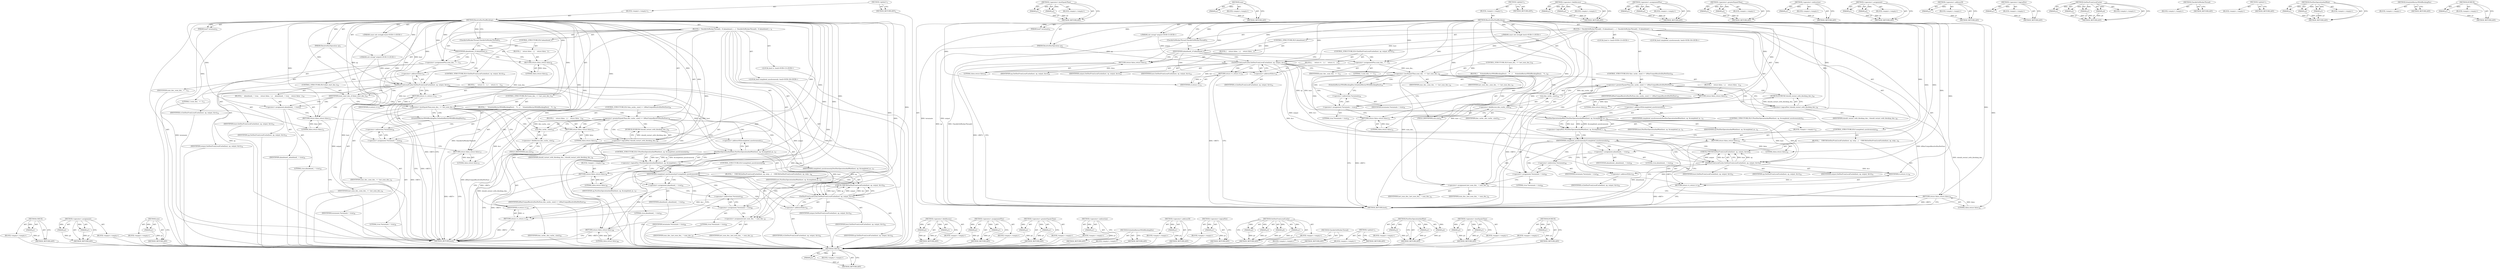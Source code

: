 digraph "DCHECK" {
vulnerable_185 [label=<(METHOD,CHECK)>];
vulnerable_186 [label=<(PARAM,p1)>];
vulnerable_187 [label=<(BLOCK,&lt;empty&gt;,&lt;empty&gt;)>];
vulnerable_188 [label=<(METHOD_RETURN,ANY)>];
vulnerable_140 [label=<(METHOD,&lt;operator&gt;.lessEqualsThan)>];
vulnerable_141 [label=<(PARAM,p1)>];
vulnerable_142 [label=<(PARAM,p2)>];
vulnerable_143 [label=<(BLOCK,&lt;empty&gt;,&lt;empty&gt;)>];
vulnerable_144 [label=<(METHOD_RETURN,ANY)>];
vulnerable_162 [label=<(METHOD,size)>];
vulnerable_163 [label=<(PARAM,p1)>];
vulnerable_164 [label=<(BLOCK,&lt;empty&gt;,&lt;empty&gt;)>];
vulnerable_165 [label=<(METHOD_RETURN,ANY)>];
vulnerable_6 [label=<(METHOD,&lt;global&gt;)<SUB>1</SUB>>];
vulnerable_7 [label=<(BLOCK,&lt;empty&gt;,&lt;empty&gt;)<SUB>1</SUB>>];
vulnerable_8 [label=<(METHOD,ResolveDnsNonBlocking)<SUB>1</SUB>>];
vulnerable_9 [label="<(PARAM,const std::string&amp; host)<SUB>1</SUB>>"];
vulnerable_10 [label=<(PARAM,ResolveDnsOperation op)<SUB>2</SUB>>];
vulnerable_11 [label="<(PARAM,std::string* output)<SUB>3</SUB>>"];
vulnerable_12 [label=<(PARAM,bool* terminate)<SUB>4</SUB>>];
vulnerable_13 [label=<(BLOCK,{
  CheckIsOnWorkerThread();

  if (abandoned_)...,{
  CheckIsOnWorkerThread();

  if (abandoned_)...)<SUB>4</SUB>>];
vulnerable_14 [label=<(CheckIsOnWorkerThread,CheckIsOnWorkerThread())<SUB>5</SUB>>];
vulnerable_15 [label=<(CONTROL_STRUCTURE,IF,if (abandoned_))<SUB>7</SUB>>];
vulnerable_16 [label=<(IDENTIFIER,abandoned_,if (abandoned_))<SUB>7</SUB>>];
vulnerable_17 [label=<(BLOCK,{
    return false;
  },{
    return false;
  })<SUB>7</SUB>>];
vulnerable_18 [label=<(RETURN,return false;,return false;)<SUB>8</SUB>>];
vulnerable_19 [label=<(LITERAL,false,return false;)<SUB>8</SUB>>];
vulnerable_20 [label=<(&lt;operator&gt;.assignmentPlus,num_dns_ += 1)<SUB>11</SUB>>];
vulnerable_21 [label=<(IDENTIFIER,num_dns_,num_dns_ += 1)<SUB>11</SUB>>];
vulnerable_22 [label=<(LITERAL,1,num_dns_ += 1)<SUB>11</SUB>>];
vulnerable_23 [label="<(LOCAL,bool rv: bool)<SUB>13</SUB>>"];
vulnerable_24 [label=<(CONTROL_STRUCTURE,IF,if (GetDnsFromLocalCache(host, op, output, &amp;rv)))<SUB>14</SUB>>];
vulnerable_25 [label=<(GetDnsFromLocalCache,GetDnsFromLocalCache(host, op, output, &amp;rv))<SUB>14</SUB>>];
vulnerable_26 [label=<(IDENTIFIER,host,GetDnsFromLocalCache(host, op, output, &amp;rv))<SUB>14</SUB>>];
vulnerable_27 [label=<(IDENTIFIER,op,GetDnsFromLocalCache(host, op, output, &amp;rv))<SUB>14</SUB>>];
vulnerable_28 [label=<(IDENTIFIER,output,GetDnsFromLocalCache(host, op, output, &amp;rv))<SUB>14</SUB>>];
vulnerable_29 [label=<(&lt;operator&gt;.addressOf,&amp;rv)<SUB>14</SUB>>];
vulnerable_30 [label=<(IDENTIFIER,rv,GetDnsFromLocalCache(host, op, output, &amp;rv))<SUB>14</SUB>>];
vulnerable_31 [label=<(BLOCK,{
     return rv;
   },{
     return rv;
   })<SUB>14</SUB>>];
vulnerable_32 [label=<(RETURN,return rv;,return rv;)<SUB>15</SUB>>];
vulnerable_33 [label=<(IDENTIFIER,rv,return rv;)<SUB>15</SUB>>];
vulnerable_34 [label=<(CONTROL_STRUCTURE,IF,if (num_dns_ &lt;= last_num_dns_))<SUB>18</SUB>>];
vulnerable_35 [label=<(&lt;operator&gt;.lessEqualsThan,num_dns_ &lt;= last_num_dns_)<SUB>18</SUB>>];
vulnerable_36 [label=<(IDENTIFIER,num_dns_,num_dns_ &lt;= last_num_dns_)<SUB>18</SUB>>];
vulnerable_37 [label=<(IDENTIFIER,last_num_dns_,num_dns_ &lt;= last_num_dns_)<SUB>18</SUB>>];
vulnerable_38 [label=<(BLOCK,{
     ScheduleRestartWithBlockingDns();
    *t...,{
     ScheduleRestartWithBlockingDns();
    *t...)<SUB>18</SUB>>];
vulnerable_39 [label=<(ScheduleRestartWithBlockingDns,ScheduleRestartWithBlockingDns())<SUB>19</SUB>>];
vulnerable_40 [label=<(&lt;operator&gt;.assignment,*terminate = true)<SUB>20</SUB>>];
vulnerable_41 [label=<(&lt;operator&gt;.indirection,*terminate)<SUB>20</SUB>>];
vulnerable_42 [label=<(IDENTIFIER,terminate,*terminate = true)<SUB>20</SUB>>];
vulnerable_43 [label=<(LITERAL,true,*terminate = true)<SUB>20</SUB>>];
vulnerable_44 [label=<(RETURN,return false;,return false;)<SUB>21</SUB>>];
vulnerable_45 [label=<(LITERAL,false,return false;)<SUB>21</SUB>>];
vulnerable_46 [label=<(CONTROL_STRUCTURE,IF,if (dns_cache_.size() &gt;= kMaxUniqueResolveDnsPerExec))<SUB>24</SUB>>];
vulnerable_47 [label=<(&lt;operator&gt;.greaterEqualsThan,dns_cache_.size() &gt;= kMaxUniqueResolveDnsPerExec)<SUB>24</SUB>>];
vulnerable_48 [label=<(size,dns_cache_.size())<SUB>24</SUB>>];
vulnerable_49 [label=<(&lt;operator&gt;.fieldAccess,dns_cache_.size)<SUB>24</SUB>>];
vulnerable_50 [label=<(IDENTIFIER,dns_cache_,dns_cache_.size())<SUB>24</SUB>>];
vulnerable_51 [label=<(FIELD_IDENTIFIER,size,size)<SUB>24</SUB>>];
vulnerable_52 [label=<(IDENTIFIER,kMaxUniqueResolveDnsPerExec,dns_cache_.size() &gt;= kMaxUniqueResolveDnsPerExec)<SUB>24</SUB>>];
vulnerable_53 [label=<(BLOCK,{
    return false;
  },{
    return false;
  })<SUB>24</SUB>>];
vulnerable_54 [label=<(RETURN,return false;,return false;)<SUB>25</SUB>>];
vulnerable_55 [label=<(LITERAL,false,return false;)<SUB>25</SUB>>];
vulnerable_56 [label=<(DCHECK,DCHECK(!should_restart_with_blocking_dns_))<SUB>28</SUB>>];
vulnerable_57 [label=<(&lt;operator&gt;.logicalNot,!should_restart_with_blocking_dns_)<SUB>28</SUB>>];
vulnerable_58 [label=<(IDENTIFIER,should_restart_with_blocking_dns_,!should_restart_with_blocking_dns_)<SUB>28</SUB>>];
vulnerable_59 [label="<(LOCAL,bool completed_synchronously: bool)<SUB>30</SUB>>"];
vulnerable_60 [label=<(CONTROL_STRUCTURE,IF,if (!PostDnsOperationAndWait(host, op, &amp;completed_synchronously)))<SUB>31</SUB>>];
vulnerable_61 [label=<(&lt;operator&gt;.logicalNot,!PostDnsOperationAndWait(host, op, &amp;completed_s...)<SUB>31</SUB>>];
vulnerable_62 [label=<(PostDnsOperationAndWait,PostDnsOperationAndWait(host, op, &amp;completed_sy...)<SUB>31</SUB>>];
vulnerable_63 [label=<(IDENTIFIER,host,PostDnsOperationAndWait(host, op, &amp;completed_sy...)<SUB>31</SUB>>];
vulnerable_64 [label=<(IDENTIFIER,op,PostDnsOperationAndWait(host, op, &amp;completed_sy...)<SUB>31</SUB>>];
vulnerable_65 [label=<(&lt;operator&gt;.addressOf,&amp;completed_synchronously)<SUB>31</SUB>>];
vulnerable_66 [label=<(IDENTIFIER,completed_synchronously,PostDnsOperationAndWait(host, op, &amp;completed_sy...)<SUB>31</SUB>>];
vulnerable_67 [label=<(BLOCK,&lt;empty&gt;,&lt;empty&gt;)<SUB>32</SUB>>];
vulnerable_68 [label=<(RETURN,return false;,return false;)<SUB>32</SUB>>];
vulnerable_69 [label=<(LITERAL,false,return false;)<SUB>32</SUB>>];
vulnerable_70 [label=<(CONTROL_STRUCTURE,IF,if (completed_synchronously))<SUB>34</SUB>>];
vulnerable_71 [label=<(IDENTIFIER,completed_synchronously,if (completed_synchronously))<SUB>34</SUB>>];
vulnerable_72 [label=<(BLOCK,{
    CHECK(GetDnsFromLocalCache(host, op, outp...,{
    CHECK(GetDnsFromLocalCache(host, op, outp...)<SUB>34</SUB>>];
vulnerable_73 [label=<(CHECK,CHECK(GetDnsFromLocalCache(host, op, output, &amp;rv)))<SUB>35</SUB>>];
vulnerable_74 [label=<(GetDnsFromLocalCache,GetDnsFromLocalCache(host, op, output, &amp;rv))<SUB>35</SUB>>];
vulnerable_75 [label=<(IDENTIFIER,host,GetDnsFromLocalCache(host, op, output, &amp;rv))<SUB>35</SUB>>];
vulnerable_76 [label=<(IDENTIFIER,op,GetDnsFromLocalCache(host, op, output, &amp;rv))<SUB>35</SUB>>];
vulnerable_77 [label=<(IDENTIFIER,output,GetDnsFromLocalCache(host, op, output, &amp;rv))<SUB>35</SUB>>];
vulnerable_78 [label=<(&lt;operator&gt;.addressOf,&amp;rv)<SUB>35</SUB>>];
vulnerable_79 [label=<(IDENTIFIER,rv,GetDnsFromLocalCache(host, op, output, &amp;rv))<SUB>35</SUB>>];
vulnerable_80 [label=<(RETURN,return rv;,return rv;)<SUB>36</SUB>>];
vulnerable_81 [label=<(IDENTIFIER,rv,return rv;)<SUB>36</SUB>>];
vulnerable_82 [label=<(&lt;operator&gt;.assignment,abandoned_ = true)<SUB>39</SUB>>];
vulnerable_83 [label=<(IDENTIFIER,abandoned_,abandoned_ = true)<SUB>39</SUB>>];
vulnerable_84 [label=<(LITERAL,true,abandoned_ = true)<SUB>39</SUB>>];
vulnerable_85 [label=<(&lt;operator&gt;.assignment,*terminate = true)<SUB>40</SUB>>];
vulnerable_86 [label=<(&lt;operator&gt;.indirection,*terminate)<SUB>40</SUB>>];
vulnerable_87 [label=<(IDENTIFIER,terminate,*terminate = true)<SUB>40</SUB>>];
vulnerable_88 [label=<(LITERAL,true,*terminate = true)<SUB>40</SUB>>];
vulnerable_89 [label=<(&lt;operator&gt;.assignment,last_num_dns_ = num_dns_)<SUB>41</SUB>>];
vulnerable_90 [label=<(IDENTIFIER,last_num_dns_,last_num_dns_ = num_dns_)<SUB>41</SUB>>];
vulnerable_91 [label=<(IDENTIFIER,num_dns_,last_num_dns_ = num_dns_)<SUB>41</SUB>>];
vulnerable_92 [label=<(RETURN,return false;,return false;)<SUB>42</SUB>>];
vulnerable_93 [label=<(LITERAL,false,return false;)<SUB>42</SUB>>];
vulnerable_94 [label=<(METHOD_RETURN,bool)<SUB>1</SUB>>];
vulnerable_96 [label=<(METHOD_RETURN,ANY)<SUB>1</SUB>>];
vulnerable_166 [label=<(METHOD,&lt;operator&gt;.fieldAccess)>];
vulnerable_167 [label=<(PARAM,p1)>];
vulnerable_168 [label=<(PARAM,p2)>];
vulnerable_169 [label=<(BLOCK,&lt;empty&gt;,&lt;empty&gt;)>];
vulnerable_170 [label=<(METHOD_RETURN,ANY)>];
vulnerable_124 [label=<(METHOD,&lt;operator&gt;.assignmentPlus)>];
vulnerable_125 [label=<(PARAM,p1)>];
vulnerable_126 [label=<(PARAM,p2)>];
vulnerable_127 [label=<(BLOCK,&lt;empty&gt;,&lt;empty&gt;)>];
vulnerable_128 [label=<(METHOD_RETURN,ANY)>];
vulnerable_157 [label=<(METHOD,&lt;operator&gt;.greaterEqualsThan)>];
vulnerable_158 [label=<(PARAM,p1)>];
vulnerable_159 [label=<(PARAM,p2)>];
vulnerable_160 [label=<(BLOCK,&lt;empty&gt;,&lt;empty&gt;)>];
vulnerable_161 [label=<(METHOD_RETURN,ANY)>];
vulnerable_153 [label=<(METHOD,&lt;operator&gt;.indirection)>];
vulnerable_154 [label=<(PARAM,p1)>];
vulnerable_155 [label=<(BLOCK,&lt;empty&gt;,&lt;empty&gt;)>];
vulnerable_156 [label=<(METHOD_RETURN,ANY)>];
vulnerable_148 [label=<(METHOD,&lt;operator&gt;.assignment)>];
vulnerable_149 [label=<(PARAM,p1)>];
vulnerable_150 [label=<(PARAM,p2)>];
vulnerable_151 [label=<(BLOCK,&lt;empty&gt;,&lt;empty&gt;)>];
vulnerable_152 [label=<(METHOD_RETURN,ANY)>];
vulnerable_136 [label=<(METHOD,&lt;operator&gt;.addressOf)>];
vulnerable_137 [label=<(PARAM,p1)>];
vulnerable_138 [label=<(BLOCK,&lt;empty&gt;,&lt;empty&gt;)>];
vulnerable_139 [label=<(METHOD_RETURN,ANY)>];
vulnerable_175 [label=<(METHOD,&lt;operator&gt;.logicalNot)>];
vulnerable_176 [label=<(PARAM,p1)>];
vulnerable_177 [label=<(BLOCK,&lt;empty&gt;,&lt;empty&gt;)>];
vulnerable_178 [label=<(METHOD_RETURN,ANY)>];
vulnerable_129 [label=<(METHOD,GetDnsFromLocalCache)>];
vulnerable_130 [label=<(PARAM,p1)>];
vulnerable_131 [label=<(PARAM,p2)>];
vulnerable_132 [label=<(PARAM,p3)>];
vulnerable_133 [label=<(PARAM,p4)>];
vulnerable_134 [label=<(BLOCK,&lt;empty&gt;,&lt;empty&gt;)>];
vulnerable_135 [label=<(METHOD_RETURN,ANY)>];
vulnerable_121 [label=<(METHOD,CheckIsOnWorkerThread)>];
vulnerable_122 [label=<(BLOCK,&lt;empty&gt;,&lt;empty&gt;)>];
vulnerable_123 [label=<(METHOD_RETURN,ANY)>];
vulnerable_115 [label=<(METHOD,&lt;global&gt;)<SUB>1</SUB>>];
vulnerable_116 [label=<(BLOCK,&lt;empty&gt;,&lt;empty&gt;)>];
vulnerable_117 [label=<(METHOD_RETURN,ANY)>];
vulnerable_179 [label=<(METHOD,PostDnsOperationAndWait)>];
vulnerable_180 [label=<(PARAM,p1)>];
vulnerable_181 [label=<(PARAM,p2)>];
vulnerable_182 [label=<(PARAM,p3)>];
vulnerable_183 [label=<(BLOCK,&lt;empty&gt;,&lt;empty&gt;)>];
vulnerable_184 [label=<(METHOD_RETURN,ANY)>];
vulnerable_145 [label=<(METHOD,ScheduleRestartWithBlockingDns)>];
vulnerable_146 [label=<(BLOCK,&lt;empty&gt;,&lt;empty&gt;)>];
vulnerable_147 [label=<(METHOD_RETURN,ANY)>];
vulnerable_171 [label=<(METHOD,DCHECK)>];
vulnerable_172 [label=<(PARAM,p1)>];
vulnerable_173 [label=<(BLOCK,&lt;empty&gt;,&lt;empty&gt;)>];
vulnerable_174 [label=<(METHOD_RETURN,ANY)>];
fixed_193 [label=<(METHOD,CHECK)>];
fixed_194 [label=<(PARAM,p1)>];
fixed_195 [label=<(BLOCK,&lt;empty&gt;,&lt;empty&gt;)>];
fixed_196 [label=<(METHOD_RETURN,ANY)>];
fixed_148 [label=<(METHOD,&lt;operator&gt;.assignment)>];
fixed_149 [label=<(PARAM,p1)>];
fixed_150 [label=<(PARAM,p2)>];
fixed_151 [label=<(BLOCK,&lt;empty&gt;,&lt;empty&gt;)>];
fixed_152 [label=<(METHOD_RETURN,ANY)>];
fixed_170 [label=<(METHOD,size)>];
fixed_171 [label=<(PARAM,p1)>];
fixed_172 [label=<(BLOCK,&lt;empty&gt;,&lt;empty&gt;)>];
fixed_173 [label=<(METHOD_RETURN,ANY)>];
fixed_6 [label=<(METHOD,&lt;global&gt;)<SUB>1</SUB>>];
fixed_7 [label=<(BLOCK,&lt;empty&gt;,&lt;empty&gt;)<SUB>1</SUB>>];
fixed_8 [label=<(METHOD,ResolveDnsNonBlocking)<SUB>1</SUB>>];
fixed_9 [label="<(PARAM,const std::string&amp; host)<SUB>1</SUB>>"];
fixed_10 [label=<(PARAM,ResolveDnsOperation op)<SUB>2</SUB>>];
fixed_11 [label="<(PARAM,std::string* output)<SUB>3</SUB>>"];
fixed_12 [label=<(PARAM,bool* terminate)<SUB>4</SUB>>];
fixed_13 [label=<(BLOCK,{
  CheckIsOnWorkerThread();

  if (abandoned_)...,{
  CheckIsOnWorkerThread();

  if (abandoned_)...)<SUB>4</SUB>>];
fixed_14 [label=<(CheckIsOnWorkerThread,CheckIsOnWorkerThread())<SUB>5</SUB>>];
fixed_15 [label=<(CONTROL_STRUCTURE,IF,if (abandoned_))<SUB>7</SUB>>];
fixed_16 [label=<(IDENTIFIER,abandoned_,if (abandoned_))<SUB>7</SUB>>];
fixed_17 [label=<(BLOCK,{
    return false;
  },{
    return false;
  })<SUB>7</SUB>>];
fixed_18 [label=<(RETURN,return false;,return false;)<SUB>8</SUB>>];
fixed_19 [label=<(LITERAL,false,return false;)<SUB>8</SUB>>];
fixed_20 [label=<(&lt;operator&gt;.assignmentPlus,num_dns_ += 1)<SUB>11</SUB>>];
fixed_21 [label=<(IDENTIFIER,num_dns_,num_dns_ += 1)<SUB>11</SUB>>];
fixed_22 [label=<(LITERAL,1,num_dns_ += 1)<SUB>11</SUB>>];
fixed_23 [label="<(LOCAL,bool rv: bool)<SUB>13</SUB>>"];
fixed_24 [label=<(CONTROL_STRUCTURE,IF,if (GetDnsFromLocalCache(host, op, output, &amp;rv)))<SUB>14</SUB>>];
fixed_25 [label=<(GetDnsFromLocalCache,GetDnsFromLocalCache(host, op, output, &amp;rv))<SUB>14</SUB>>];
fixed_26 [label=<(IDENTIFIER,host,GetDnsFromLocalCache(host, op, output, &amp;rv))<SUB>14</SUB>>];
fixed_27 [label=<(IDENTIFIER,op,GetDnsFromLocalCache(host, op, output, &amp;rv))<SUB>14</SUB>>];
fixed_28 [label=<(IDENTIFIER,output,GetDnsFromLocalCache(host, op, output, &amp;rv))<SUB>14</SUB>>];
fixed_29 [label=<(&lt;operator&gt;.addressOf,&amp;rv)<SUB>14</SUB>>];
fixed_30 [label=<(IDENTIFIER,rv,GetDnsFromLocalCache(host, op, output, &amp;rv))<SUB>14</SUB>>];
fixed_31 [label=<(BLOCK,{
     return rv;
   },{
     return rv;
   })<SUB>14</SUB>>];
fixed_32 [label=<(RETURN,return rv;,return rv;)<SUB>15</SUB>>];
fixed_33 [label=<(IDENTIFIER,rv,return rv;)<SUB>15</SUB>>];
fixed_34 [label=<(CONTROL_STRUCTURE,IF,if (dont_start_dns_))<SUB>19</SUB>>];
fixed_35 [label=<(IDENTIFIER,dont_start_dns_,if (dont_start_dns_))<SUB>19</SUB>>];
fixed_36 [label=<(BLOCK,{
    abandoned_ = true;
    return false;
  },{
    abandoned_ = true;
    return false;
  })<SUB>19</SUB>>];
fixed_37 [label=<(&lt;operator&gt;.assignment,abandoned_ = true)<SUB>20</SUB>>];
fixed_38 [label=<(IDENTIFIER,abandoned_,abandoned_ = true)<SUB>20</SUB>>];
fixed_39 [label=<(LITERAL,true,abandoned_ = true)<SUB>20</SUB>>];
fixed_40 [label=<(RETURN,return false;,return false;)<SUB>21</SUB>>];
fixed_41 [label=<(LITERAL,false,return false;)<SUB>21</SUB>>];
fixed_42 [label=<(CONTROL_STRUCTURE,IF,if (num_dns_ &lt;= last_num_dns_))<SUB>24</SUB>>];
fixed_43 [label=<(&lt;operator&gt;.lessEqualsThan,num_dns_ &lt;= last_num_dns_)<SUB>24</SUB>>];
fixed_44 [label=<(IDENTIFIER,num_dns_,num_dns_ &lt;= last_num_dns_)<SUB>24</SUB>>];
fixed_45 [label=<(IDENTIFIER,last_num_dns_,num_dns_ &lt;= last_num_dns_)<SUB>24</SUB>>];
fixed_46 [label=<(BLOCK,{
     ScheduleRestartWithBlockingDns();
    *t...,{
     ScheduleRestartWithBlockingDns();
    *t...)<SUB>24</SUB>>];
fixed_47 [label=<(ScheduleRestartWithBlockingDns,ScheduleRestartWithBlockingDns())<SUB>25</SUB>>];
fixed_48 [label=<(&lt;operator&gt;.assignment,*terminate = true)<SUB>26</SUB>>];
fixed_49 [label=<(&lt;operator&gt;.indirection,*terminate)<SUB>26</SUB>>];
fixed_50 [label=<(IDENTIFIER,terminate,*terminate = true)<SUB>26</SUB>>];
fixed_51 [label=<(LITERAL,true,*terminate = true)<SUB>26</SUB>>];
fixed_52 [label=<(RETURN,return false;,return false;)<SUB>27</SUB>>];
fixed_53 [label=<(LITERAL,false,return false;)<SUB>27</SUB>>];
fixed_54 [label=<(CONTROL_STRUCTURE,IF,if (dns_cache_.size() &gt;= kMaxUniqueResolveDnsPerExec))<SUB>30</SUB>>];
fixed_55 [label=<(&lt;operator&gt;.greaterEqualsThan,dns_cache_.size() &gt;= kMaxUniqueResolveDnsPerExec)<SUB>30</SUB>>];
fixed_56 [label=<(size,dns_cache_.size())<SUB>30</SUB>>];
fixed_57 [label=<(&lt;operator&gt;.fieldAccess,dns_cache_.size)<SUB>30</SUB>>];
fixed_58 [label=<(IDENTIFIER,dns_cache_,dns_cache_.size())<SUB>30</SUB>>];
fixed_59 [label=<(FIELD_IDENTIFIER,size,size)<SUB>30</SUB>>];
fixed_60 [label=<(IDENTIFIER,kMaxUniqueResolveDnsPerExec,dns_cache_.size() &gt;= kMaxUniqueResolveDnsPerExec)<SUB>30</SUB>>];
fixed_61 [label=<(BLOCK,{
    return false;
  },{
    return false;
  })<SUB>30</SUB>>];
fixed_62 [label=<(RETURN,return false;,return false;)<SUB>31</SUB>>];
fixed_63 [label=<(LITERAL,false,return false;)<SUB>31</SUB>>];
fixed_64 [label=<(DCHECK,DCHECK(!should_restart_with_blocking_dns_))<SUB>34</SUB>>];
fixed_65 [label=<(&lt;operator&gt;.logicalNot,!should_restart_with_blocking_dns_)<SUB>34</SUB>>];
fixed_66 [label=<(IDENTIFIER,should_restart_with_blocking_dns_,!should_restart_with_blocking_dns_)<SUB>34</SUB>>];
fixed_67 [label="<(LOCAL,bool completed_synchronously: bool)<SUB>36</SUB>>"];
fixed_68 [label=<(CONTROL_STRUCTURE,IF,if (!PostDnsOperationAndWait(host, op, &amp;completed_synchronously)))<SUB>37</SUB>>];
fixed_69 [label=<(&lt;operator&gt;.logicalNot,!PostDnsOperationAndWait(host, op, &amp;completed_s...)<SUB>37</SUB>>];
fixed_70 [label=<(PostDnsOperationAndWait,PostDnsOperationAndWait(host, op, &amp;completed_sy...)<SUB>37</SUB>>];
fixed_71 [label=<(IDENTIFIER,host,PostDnsOperationAndWait(host, op, &amp;completed_sy...)<SUB>37</SUB>>];
fixed_72 [label=<(IDENTIFIER,op,PostDnsOperationAndWait(host, op, &amp;completed_sy...)<SUB>37</SUB>>];
fixed_73 [label=<(&lt;operator&gt;.addressOf,&amp;completed_synchronously)<SUB>37</SUB>>];
fixed_74 [label=<(IDENTIFIER,completed_synchronously,PostDnsOperationAndWait(host, op, &amp;completed_sy...)<SUB>37</SUB>>];
fixed_75 [label=<(BLOCK,&lt;empty&gt;,&lt;empty&gt;)<SUB>38</SUB>>];
fixed_76 [label=<(RETURN,return false;,return false;)<SUB>38</SUB>>];
fixed_77 [label=<(LITERAL,false,return false;)<SUB>38</SUB>>];
fixed_78 [label=<(CONTROL_STRUCTURE,IF,if (completed_synchronously))<SUB>40</SUB>>];
fixed_79 [label=<(IDENTIFIER,completed_synchronously,if (completed_synchronously))<SUB>40</SUB>>];
fixed_80 [label=<(BLOCK,{
    CHECK(GetDnsFromLocalCache(host, op, outp...,{
    CHECK(GetDnsFromLocalCache(host, op, outp...)<SUB>40</SUB>>];
fixed_81 [label=<(CHECK,CHECK(GetDnsFromLocalCache(host, op, output, &amp;rv)))<SUB>41</SUB>>];
fixed_82 [label=<(GetDnsFromLocalCache,GetDnsFromLocalCache(host, op, output, &amp;rv))<SUB>41</SUB>>];
fixed_83 [label=<(IDENTIFIER,host,GetDnsFromLocalCache(host, op, output, &amp;rv))<SUB>41</SUB>>];
fixed_84 [label=<(IDENTIFIER,op,GetDnsFromLocalCache(host, op, output, &amp;rv))<SUB>41</SUB>>];
fixed_85 [label=<(IDENTIFIER,output,GetDnsFromLocalCache(host, op, output, &amp;rv))<SUB>41</SUB>>];
fixed_86 [label=<(&lt;operator&gt;.addressOf,&amp;rv)<SUB>41</SUB>>];
fixed_87 [label=<(IDENTIFIER,rv,GetDnsFromLocalCache(host, op, output, &amp;rv))<SUB>41</SUB>>];
fixed_88 [label=<(RETURN,return rv;,return rv;)<SUB>42</SUB>>];
fixed_89 [label=<(IDENTIFIER,rv,return rv;)<SUB>42</SUB>>];
fixed_90 [label=<(&lt;operator&gt;.assignment,abandoned_ = true)<SUB>45</SUB>>];
fixed_91 [label=<(IDENTIFIER,abandoned_,abandoned_ = true)<SUB>45</SUB>>];
fixed_92 [label=<(LITERAL,true,abandoned_ = true)<SUB>45</SUB>>];
fixed_93 [label=<(&lt;operator&gt;.assignment,*terminate = true)<SUB>46</SUB>>];
fixed_94 [label=<(&lt;operator&gt;.indirection,*terminate)<SUB>46</SUB>>];
fixed_95 [label=<(IDENTIFIER,terminate,*terminate = true)<SUB>46</SUB>>];
fixed_96 [label=<(LITERAL,true,*terminate = true)<SUB>46</SUB>>];
fixed_97 [label=<(&lt;operator&gt;.assignment,last_num_dns_ = num_dns_)<SUB>47</SUB>>];
fixed_98 [label=<(IDENTIFIER,last_num_dns_,last_num_dns_ = num_dns_)<SUB>47</SUB>>];
fixed_99 [label=<(IDENTIFIER,num_dns_,last_num_dns_ = num_dns_)<SUB>47</SUB>>];
fixed_100 [label=<(RETURN,return false;,return false;)<SUB>48</SUB>>];
fixed_101 [label=<(LITERAL,false,return false;)<SUB>48</SUB>>];
fixed_102 [label=<(METHOD_RETURN,bool)<SUB>1</SUB>>];
fixed_104 [label=<(METHOD_RETURN,ANY)<SUB>1</SUB>>];
fixed_174 [label=<(METHOD,&lt;operator&gt;.fieldAccess)>];
fixed_175 [label=<(PARAM,p1)>];
fixed_176 [label=<(PARAM,p2)>];
fixed_177 [label=<(BLOCK,&lt;empty&gt;,&lt;empty&gt;)>];
fixed_178 [label=<(METHOD_RETURN,ANY)>];
fixed_132 [label=<(METHOD,&lt;operator&gt;.assignmentPlus)>];
fixed_133 [label=<(PARAM,p1)>];
fixed_134 [label=<(PARAM,p2)>];
fixed_135 [label=<(BLOCK,&lt;empty&gt;,&lt;empty&gt;)>];
fixed_136 [label=<(METHOD_RETURN,ANY)>];
fixed_165 [label=<(METHOD,&lt;operator&gt;.greaterEqualsThan)>];
fixed_166 [label=<(PARAM,p1)>];
fixed_167 [label=<(PARAM,p2)>];
fixed_168 [label=<(BLOCK,&lt;empty&gt;,&lt;empty&gt;)>];
fixed_169 [label=<(METHOD_RETURN,ANY)>];
fixed_161 [label=<(METHOD,&lt;operator&gt;.indirection)>];
fixed_162 [label=<(PARAM,p1)>];
fixed_163 [label=<(BLOCK,&lt;empty&gt;,&lt;empty&gt;)>];
fixed_164 [label=<(METHOD_RETURN,ANY)>];
fixed_158 [label=<(METHOD,ScheduleRestartWithBlockingDns)>];
fixed_159 [label=<(BLOCK,&lt;empty&gt;,&lt;empty&gt;)>];
fixed_160 [label=<(METHOD_RETURN,ANY)>];
fixed_144 [label=<(METHOD,&lt;operator&gt;.addressOf)>];
fixed_145 [label=<(PARAM,p1)>];
fixed_146 [label=<(BLOCK,&lt;empty&gt;,&lt;empty&gt;)>];
fixed_147 [label=<(METHOD_RETURN,ANY)>];
fixed_183 [label=<(METHOD,&lt;operator&gt;.logicalNot)>];
fixed_184 [label=<(PARAM,p1)>];
fixed_185 [label=<(BLOCK,&lt;empty&gt;,&lt;empty&gt;)>];
fixed_186 [label=<(METHOD_RETURN,ANY)>];
fixed_137 [label=<(METHOD,GetDnsFromLocalCache)>];
fixed_138 [label=<(PARAM,p1)>];
fixed_139 [label=<(PARAM,p2)>];
fixed_140 [label=<(PARAM,p3)>];
fixed_141 [label=<(PARAM,p4)>];
fixed_142 [label=<(BLOCK,&lt;empty&gt;,&lt;empty&gt;)>];
fixed_143 [label=<(METHOD_RETURN,ANY)>];
fixed_129 [label=<(METHOD,CheckIsOnWorkerThread)>];
fixed_130 [label=<(BLOCK,&lt;empty&gt;,&lt;empty&gt;)>];
fixed_131 [label=<(METHOD_RETURN,ANY)>];
fixed_123 [label=<(METHOD,&lt;global&gt;)<SUB>1</SUB>>];
fixed_124 [label=<(BLOCK,&lt;empty&gt;,&lt;empty&gt;)>];
fixed_125 [label=<(METHOD_RETURN,ANY)>];
fixed_187 [label=<(METHOD,PostDnsOperationAndWait)>];
fixed_188 [label=<(PARAM,p1)>];
fixed_189 [label=<(PARAM,p2)>];
fixed_190 [label=<(PARAM,p3)>];
fixed_191 [label=<(BLOCK,&lt;empty&gt;,&lt;empty&gt;)>];
fixed_192 [label=<(METHOD_RETURN,ANY)>];
fixed_153 [label=<(METHOD,&lt;operator&gt;.lessEqualsThan)>];
fixed_154 [label=<(PARAM,p1)>];
fixed_155 [label=<(PARAM,p2)>];
fixed_156 [label=<(BLOCK,&lt;empty&gt;,&lt;empty&gt;)>];
fixed_157 [label=<(METHOD_RETURN,ANY)>];
fixed_179 [label=<(METHOD,DCHECK)>];
fixed_180 [label=<(PARAM,p1)>];
fixed_181 [label=<(BLOCK,&lt;empty&gt;,&lt;empty&gt;)>];
fixed_182 [label=<(METHOD_RETURN,ANY)>];
vulnerable_185 -> vulnerable_186  [key=0, label="AST: "];
vulnerable_185 -> vulnerable_186  [key=1, label="DDG: "];
vulnerable_185 -> vulnerable_187  [key=0, label="AST: "];
vulnerable_185 -> vulnerable_188  [key=0, label="AST: "];
vulnerable_185 -> vulnerable_188  [key=1, label="CFG: "];
vulnerable_186 -> vulnerable_188  [key=0, label="DDG: p1"];
vulnerable_140 -> vulnerable_141  [key=0, label="AST: "];
vulnerable_140 -> vulnerable_141  [key=1, label="DDG: "];
vulnerable_140 -> vulnerable_143  [key=0, label="AST: "];
vulnerable_140 -> vulnerable_142  [key=0, label="AST: "];
vulnerable_140 -> vulnerable_142  [key=1, label="DDG: "];
vulnerable_140 -> vulnerable_144  [key=0, label="AST: "];
vulnerable_140 -> vulnerable_144  [key=1, label="CFG: "];
vulnerable_141 -> vulnerable_144  [key=0, label="DDG: p1"];
vulnerable_142 -> vulnerable_144  [key=0, label="DDG: p2"];
vulnerable_162 -> vulnerable_163  [key=0, label="AST: "];
vulnerable_162 -> vulnerable_163  [key=1, label="DDG: "];
vulnerable_162 -> vulnerable_164  [key=0, label="AST: "];
vulnerable_162 -> vulnerable_165  [key=0, label="AST: "];
vulnerable_162 -> vulnerable_165  [key=1, label="CFG: "];
vulnerable_163 -> vulnerable_165  [key=0, label="DDG: p1"];
vulnerable_6 -> vulnerable_7  [key=0, label="AST: "];
vulnerable_6 -> vulnerable_96  [key=0, label="AST: "];
vulnerable_6 -> vulnerable_96  [key=1, label="CFG: "];
vulnerable_7 -> vulnerable_8  [key=0, label="AST: "];
vulnerable_8 -> vulnerable_9  [key=0, label="AST: "];
vulnerable_8 -> vulnerable_9  [key=1, label="DDG: "];
vulnerable_8 -> vulnerable_10  [key=0, label="AST: "];
vulnerable_8 -> vulnerable_10  [key=1, label="DDG: "];
vulnerable_8 -> vulnerable_11  [key=0, label="AST: "];
vulnerable_8 -> vulnerable_11  [key=1, label="DDG: "];
vulnerable_8 -> vulnerable_12  [key=0, label="AST: "];
vulnerable_8 -> vulnerable_12  [key=1, label="DDG: "];
vulnerable_8 -> vulnerable_13  [key=0, label="AST: "];
vulnerable_8 -> vulnerable_94  [key=0, label="AST: "];
vulnerable_8 -> vulnerable_14  [key=0, label="CFG: "];
vulnerable_8 -> vulnerable_14  [key=1, label="DDG: "];
vulnerable_8 -> vulnerable_20  [key=0, label="DDG: "];
vulnerable_8 -> vulnerable_82  [key=0, label="DDG: "];
vulnerable_8 -> vulnerable_85  [key=0, label="DDG: "];
vulnerable_8 -> vulnerable_89  [key=0, label="DDG: "];
vulnerable_8 -> vulnerable_92  [key=0, label="DDG: "];
vulnerable_8 -> vulnerable_16  [key=0, label="DDG: "];
vulnerable_8 -> vulnerable_71  [key=0, label="DDG: "];
vulnerable_8 -> vulnerable_93  [key=0, label="DDG: "];
vulnerable_8 -> vulnerable_18  [key=0, label="DDG: "];
vulnerable_8 -> vulnerable_25  [key=0, label="DDG: "];
vulnerable_8 -> vulnerable_35  [key=0, label="DDG: "];
vulnerable_8 -> vulnerable_39  [key=0, label="DDG: "];
vulnerable_8 -> vulnerable_40  [key=0, label="DDG: "];
vulnerable_8 -> vulnerable_44  [key=0, label="DDG: "];
vulnerable_8 -> vulnerable_47  [key=0, label="DDG: "];
vulnerable_8 -> vulnerable_54  [key=0, label="DDG: "];
vulnerable_8 -> vulnerable_57  [key=0, label="DDG: "];
vulnerable_8 -> vulnerable_68  [key=0, label="DDG: "];
vulnerable_8 -> vulnerable_19  [key=0, label="DDG: "];
vulnerable_8 -> vulnerable_33  [key=0, label="DDG: "];
vulnerable_8 -> vulnerable_45  [key=0, label="DDG: "];
vulnerable_8 -> vulnerable_55  [key=0, label="DDG: "];
vulnerable_8 -> vulnerable_62  [key=0, label="DDG: "];
vulnerable_8 -> vulnerable_69  [key=0, label="DDG: "];
vulnerable_8 -> vulnerable_81  [key=0, label="DDG: "];
vulnerable_8 -> vulnerable_74  [key=0, label="DDG: "];
vulnerable_9 -> vulnerable_94  [key=0, label="DDG: host"];
vulnerable_9 -> vulnerable_25  [key=0, label="DDG: host"];
vulnerable_10 -> vulnerable_94  [key=0, label="DDG: op"];
vulnerable_10 -> vulnerable_25  [key=0, label="DDG: op"];
vulnerable_11 -> vulnerable_94  [key=0, label="DDG: output"];
vulnerable_11 -> vulnerable_25  [key=0, label="DDG: output"];
vulnerable_12 -> vulnerable_94  [key=0, label="DDG: terminate"];
vulnerable_13 -> vulnerable_14  [key=0, label="AST: "];
vulnerable_13 -> vulnerable_15  [key=0, label="AST: "];
vulnerable_13 -> vulnerable_20  [key=0, label="AST: "];
vulnerable_13 -> vulnerable_23  [key=0, label="AST: "];
vulnerable_13 -> vulnerable_24  [key=0, label="AST: "];
vulnerable_13 -> vulnerable_34  [key=0, label="AST: "];
vulnerable_13 -> vulnerable_46  [key=0, label="AST: "];
vulnerable_13 -> vulnerable_56  [key=0, label="AST: "];
vulnerable_13 -> vulnerable_59  [key=0, label="AST: "];
vulnerable_13 -> vulnerable_60  [key=0, label="AST: "];
vulnerable_13 -> vulnerable_70  [key=0, label="AST: "];
vulnerable_13 -> vulnerable_82  [key=0, label="AST: "];
vulnerable_13 -> vulnerable_85  [key=0, label="AST: "];
vulnerable_13 -> vulnerable_89  [key=0, label="AST: "];
vulnerable_13 -> vulnerable_92  [key=0, label="AST: "];
vulnerable_14 -> vulnerable_16  [key=0, label="CFG: "];
vulnerable_14 -> vulnerable_94  [key=0, label="DDG: CheckIsOnWorkerThread()"];
vulnerable_15 -> vulnerable_16  [key=0, label="AST: "];
vulnerable_15 -> vulnerable_17  [key=0, label="AST: "];
vulnerable_16 -> vulnerable_18  [key=0, label="CFG: "];
vulnerable_16 -> vulnerable_18  [key=1, label="CDG: "];
vulnerable_16 -> vulnerable_20  [key=0, label="CFG: "];
vulnerable_16 -> vulnerable_20  [key=1, label="CDG: "];
vulnerable_16 -> vulnerable_25  [key=0, label="CDG: "];
vulnerable_16 -> vulnerable_29  [key=0, label="CDG: "];
vulnerable_17 -> vulnerable_18  [key=0, label="AST: "];
vulnerable_18 -> vulnerable_19  [key=0, label="AST: "];
vulnerable_18 -> vulnerable_94  [key=0, label="CFG: "];
vulnerable_18 -> vulnerable_94  [key=1, label="DDG: &lt;RET&gt;"];
vulnerable_19 -> vulnerable_18  [key=0, label="DDG: false"];
vulnerable_20 -> vulnerable_21  [key=0, label="AST: "];
vulnerable_20 -> vulnerable_22  [key=0, label="AST: "];
vulnerable_20 -> vulnerable_29  [key=0, label="CFG: "];
vulnerable_20 -> vulnerable_35  [key=0, label="DDG: num_dns_"];
vulnerable_24 -> vulnerable_25  [key=0, label="AST: "];
vulnerable_24 -> vulnerable_31  [key=0, label="AST: "];
vulnerable_25 -> vulnerable_26  [key=0, label="AST: "];
vulnerable_25 -> vulnerable_27  [key=0, label="AST: "];
vulnerable_25 -> vulnerable_28  [key=0, label="AST: "];
vulnerable_25 -> vulnerable_29  [key=0, label="AST: "];
vulnerable_25 -> vulnerable_32  [key=0, label="CFG: "];
vulnerable_25 -> vulnerable_32  [key=1, label="CDG: "];
vulnerable_25 -> vulnerable_35  [key=0, label="CFG: "];
vulnerable_25 -> vulnerable_35  [key=1, label="CDG: "];
vulnerable_25 -> vulnerable_33  [key=0, label="DDG: &amp;rv"];
vulnerable_25 -> vulnerable_62  [key=0, label="DDG: host"];
vulnerable_25 -> vulnerable_62  [key=1, label="DDG: op"];
vulnerable_25 -> vulnerable_81  [key=0, label="DDG: &amp;rv"];
vulnerable_25 -> vulnerable_74  [key=0, label="DDG: output"];
vulnerable_25 -> vulnerable_74  [key=1, label="DDG: &amp;rv"];
vulnerable_29 -> vulnerable_30  [key=0, label="AST: "];
vulnerable_29 -> vulnerable_25  [key=0, label="CFG: "];
vulnerable_31 -> vulnerable_32  [key=0, label="AST: "];
vulnerable_32 -> vulnerable_33  [key=0, label="AST: "];
vulnerable_32 -> vulnerable_94  [key=0, label="CFG: "];
vulnerable_32 -> vulnerable_94  [key=1, label="DDG: &lt;RET&gt;"];
vulnerable_33 -> vulnerable_32  [key=0, label="DDG: rv"];
vulnerable_34 -> vulnerable_35  [key=0, label="AST: "];
vulnerable_34 -> vulnerable_38  [key=0, label="AST: "];
vulnerable_35 -> vulnerable_36  [key=0, label="AST: "];
vulnerable_35 -> vulnerable_37  [key=0, label="AST: "];
vulnerable_35 -> vulnerable_39  [key=0, label="CFG: "];
vulnerable_35 -> vulnerable_39  [key=1, label="CDG: "];
vulnerable_35 -> vulnerable_51  [key=0, label="CFG: "];
vulnerable_35 -> vulnerable_51  [key=1, label="CDG: "];
vulnerable_35 -> vulnerable_89  [key=0, label="DDG: num_dns_"];
vulnerable_35 -> vulnerable_47  [key=0, label="CDG: "];
vulnerable_35 -> vulnerable_48  [key=0, label="CDG: "];
vulnerable_35 -> vulnerable_49  [key=0, label="CDG: "];
vulnerable_35 -> vulnerable_40  [key=0, label="CDG: "];
vulnerable_35 -> vulnerable_44  [key=0, label="CDG: "];
vulnerable_35 -> vulnerable_41  [key=0, label="CDG: "];
vulnerable_38 -> vulnerable_39  [key=0, label="AST: "];
vulnerable_38 -> vulnerable_40  [key=0, label="AST: "];
vulnerable_38 -> vulnerable_44  [key=0, label="AST: "];
vulnerable_39 -> vulnerable_41  [key=0, label="CFG: "];
vulnerable_40 -> vulnerable_41  [key=0, label="AST: "];
vulnerable_40 -> vulnerable_43  [key=0, label="AST: "];
vulnerable_40 -> vulnerable_44  [key=0, label="CFG: "];
vulnerable_41 -> vulnerable_42  [key=0, label="AST: "];
vulnerable_41 -> vulnerable_40  [key=0, label="CFG: "];
vulnerable_44 -> vulnerable_45  [key=0, label="AST: "];
vulnerable_44 -> vulnerable_94  [key=0, label="CFG: "];
vulnerable_44 -> vulnerable_94  [key=1, label="DDG: &lt;RET&gt;"];
vulnerable_45 -> vulnerable_44  [key=0, label="DDG: false"];
vulnerable_46 -> vulnerable_47  [key=0, label="AST: "];
vulnerable_46 -> vulnerable_53  [key=0, label="AST: "];
vulnerable_47 -> vulnerable_48  [key=0, label="AST: "];
vulnerable_47 -> vulnerable_52  [key=0, label="AST: "];
vulnerable_47 -> vulnerable_54  [key=0, label="CFG: "];
vulnerable_47 -> vulnerable_54  [key=1, label="CDG: "];
vulnerable_47 -> vulnerable_57  [key=0, label="CFG: "];
vulnerable_47 -> vulnerable_57  [key=1, label="CDG: "];
vulnerable_47 -> vulnerable_94  [key=0, label="DDG: kMaxUniqueResolveDnsPerExec"];
vulnerable_47 -> vulnerable_56  [key=0, label="CDG: "];
vulnerable_47 -> vulnerable_65  [key=0, label="CDG: "];
vulnerable_47 -> vulnerable_61  [key=0, label="CDG: "];
vulnerable_47 -> vulnerable_62  [key=0, label="CDG: "];
vulnerable_48 -> vulnerable_49  [key=0, label="AST: "];
vulnerable_48 -> vulnerable_47  [key=0, label="CFG: "];
vulnerable_48 -> vulnerable_47  [key=1, label="DDG: dns_cache_.size"];
vulnerable_49 -> vulnerable_50  [key=0, label="AST: "];
vulnerable_49 -> vulnerable_51  [key=0, label="AST: "];
vulnerable_49 -> vulnerable_48  [key=0, label="CFG: "];
vulnerable_51 -> vulnerable_49  [key=0, label="CFG: "];
vulnerable_53 -> vulnerable_54  [key=0, label="AST: "];
vulnerable_54 -> vulnerable_55  [key=0, label="AST: "];
vulnerable_54 -> vulnerable_94  [key=0, label="CFG: "];
vulnerable_54 -> vulnerable_94  [key=1, label="DDG: &lt;RET&gt;"];
vulnerable_55 -> vulnerable_54  [key=0, label="DDG: false"];
vulnerable_56 -> vulnerable_57  [key=0, label="AST: "];
vulnerable_56 -> vulnerable_65  [key=0, label="CFG: "];
vulnerable_57 -> vulnerable_58  [key=0, label="AST: "];
vulnerable_57 -> vulnerable_56  [key=0, label="CFG: "];
vulnerable_57 -> vulnerable_56  [key=1, label="DDG: should_restart_with_blocking_dns_"];
vulnerable_57 -> vulnerable_94  [key=0, label="DDG: should_restart_with_blocking_dns_"];
vulnerable_60 -> vulnerable_61  [key=0, label="AST: "];
vulnerable_60 -> vulnerable_67  [key=0, label="AST: "];
vulnerable_61 -> vulnerable_62  [key=0, label="AST: "];
vulnerable_61 -> vulnerable_71  [key=0, label="CFG: "];
vulnerable_61 -> vulnerable_71  [key=1, label="CDG: "];
vulnerable_61 -> vulnerable_68  [key=0, label="CFG: "];
vulnerable_61 -> vulnerable_68  [key=1, label="CDG: "];
vulnerable_62 -> vulnerable_63  [key=0, label="AST: "];
vulnerable_62 -> vulnerable_64  [key=0, label="AST: "];
vulnerable_62 -> vulnerable_65  [key=0, label="AST: "];
vulnerable_62 -> vulnerable_61  [key=0, label="CFG: "];
vulnerable_62 -> vulnerable_61  [key=1, label="DDG: host"];
vulnerable_62 -> vulnerable_61  [key=2, label="DDG: op"];
vulnerable_62 -> vulnerable_61  [key=3, label="DDG: &amp;completed_synchronously"];
vulnerable_62 -> vulnerable_74  [key=0, label="DDG: host"];
vulnerable_62 -> vulnerable_74  [key=1, label="DDG: op"];
vulnerable_65 -> vulnerable_66  [key=0, label="AST: "];
vulnerable_65 -> vulnerable_62  [key=0, label="CFG: "];
vulnerable_67 -> vulnerable_68  [key=0, label="AST: "];
vulnerable_68 -> vulnerable_69  [key=0, label="AST: "];
vulnerable_68 -> vulnerable_94  [key=0, label="CFG: "];
vulnerable_68 -> vulnerable_94  [key=1, label="DDG: &lt;RET&gt;"];
vulnerable_69 -> vulnerable_68  [key=0, label="DDG: false"];
vulnerable_70 -> vulnerable_71  [key=0, label="AST: "];
vulnerable_70 -> vulnerable_72  [key=0, label="AST: "];
vulnerable_71 -> vulnerable_78  [key=0, label="CFG: "];
vulnerable_71 -> vulnerable_78  [key=1, label="CDG: "];
vulnerable_71 -> vulnerable_82  [key=0, label="CFG: "];
vulnerable_71 -> vulnerable_82  [key=1, label="CDG: "];
vulnerable_71 -> vulnerable_73  [key=0, label="CDG: "];
vulnerable_71 -> vulnerable_89  [key=0, label="CDG: "];
vulnerable_71 -> vulnerable_85  [key=0, label="CDG: "];
vulnerable_71 -> vulnerable_74  [key=0, label="CDG: "];
vulnerable_71 -> vulnerable_92  [key=0, label="CDG: "];
vulnerable_71 -> vulnerable_80  [key=0, label="CDG: "];
vulnerable_71 -> vulnerable_86  [key=0, label="CDG: "];
vulnerable_72 -> vulnerable_73  [key=0, label="AST: "];
vulnerable_72 -> vulnerable_80  [key=0, label="AST: "];
vulnerable_73 -> vulnerable_74  [key=0, label="AST: "];
vulnerable_73 -> vulnerable_80  [key=0, label="CFG: "];
vulnerable_74 -> vulnerable_75  [key=0, label="AST: "];
vulnerable_74 -> vulnerable_76  [key=0, label="AST: "];
vulnerable_74 -> vulnerable_77  [key=0, label="AST: "];
vulnerable_74 -> vulnerable_78  [key=0, label="AST: "];
vulnerable_74 -> vulnerable_73  [key=0, label="CFG: "];
vulnerable_74 -> vulnerable_73  [key=1, label="DDG: host"];
vulnerable_74 -> vulnerable_73  [key=2, label="DDG: op"];
vulnerable_74 -> vulnerable_73  [key=3, label="DDG: output"];
vulnerable_74 -> vulnerable_73  [key=4, label="DDG: &amp;rv"];
vulnerable_74 -> vulnerable_81  [key=0, label="DDG: &amp;rv"];
vulnerable_78 -> vulnerable_79  [key=0, label="AST: "];
vulnerable_78 -> vulnerable_74  [key=0, label="CFG: "];
vulnerable_80 -> vulnerable_81  [key=0, label="AST: "];
vulnerable_80 -> vulnerable_94  [key=0, label="CFG: "];
vulnerable_80 -> vulnerable_94  [key=1, label="DDG: &lt;RET&gt;"];
vulnerable_81 -> vulnerable_80  [key=0, label="DDG: rv"];
vulnerable_82 -> vulnerable_83  [key=0, label="AST: "];
vulnerable_82 -> vulnerable_84  [key=0, label="AST: "];
vulnerable_82 -> vulnerable_86  [key=0, label="CFG: "];
vulnerable_82 -> vulnerable_94  [key=0, label="DDG: abandoned_"];
vulnerable_85 -> vulnerable_86  [key=0, label="AST: "];
vulnerable_85 -> vulnerable_88  [key=0, label="AST: "];
vulnerable_85 -> vulnerable_89  [key=0, label="CFG: "];
vulnerable_86 -> vulnerable_87  [key=0, label="AST: "];
vulnerable_86 -> vulnerable_85  [key=0, label="CFG: "];
vulnerable_89 -> vulnerable_90  [key=0, label="AST: "];
vulnerable_89 -> vulnerable_91  [key=0, label="AST: "];
vulnerable_89 -> vulnerable_92  [key=0, label="CFG: "];
vulnerable_92 -> vulnerable_93  [key=0, label="AST: "];
vulnerable_92 -> vulnerable_94  [key=0, label="CFG: "];
vulnerable_92 -> vulnerable_94  [key=1, label="DDG: &lt;RET&gt;"];
vulnerable_93 -> vulnerable_92  [key=0, label="DDG: false"];
vulnerable_166 -> vulnerable_167  [key=0, label="AST: "];
vulnerable_166 -> vulnerable_167  [key=1, label="DDG: "];
vulnerable_166 -> vulnerable_169  [key=0, label="AST: "];
vulnerable_166 -> vulnerable_168  [key=0, label="AST: "];
vulnerable_166 -> vulnerable_168  [key=1, label="DDG: "];
vulnerable_166 -> vulnerable_170  [key=0, label="AST: "];
vulnerable_166 -> vulnerable_170  [key=1, label="CFG: "];
vulnerable_167 -> vulnerable_170  [key=0, label="DDG: p1"];
vulnerable_168 -> vulnerable_170  [key=0, label="DDG: p2"];
vulnerable_124 -> vulnerable_125  [key=0, label="AST: "];
vulnerable_124 -> vulnerable_125  [key=1, label="DDG: "];
vulnerable_124 -> vulnerable_127  [key=0, label="AST: "];
vulnerable_124 -> vulnerable_126  [key=0, label="AST: "];
vulnerable_124 -> vulnerable_126  [key=1, label="DDG: "];
vulnerable_124 -> vulnerable_128  [key=0, label="AST: "];
vulnerable_124 -> vulnerable_128  [key=1, label="CFG: "];
vulnerable_125 -> vulnerable_128  [key=0, label="DDG: p1"];
vulnerable_126 -> vulnerable_128  [key=0, label="DDG: p2"];
vulnerable_157 -> vulnerable_158  [key=0, label="AST: "];
vulnerable_157 -> vulnerable_158  [key=1, label="DDG: "];
vulnerable_157 -> vulnerable_160  [key=0, label="AST: "];
vulnerable_157 -> vulnerable_159  [key=0, label="AST: "];
vulnerable_157 -> vulnerable_159  [key=1, label="DDG: "];
vulnerable_157 -> vulnerable_161  [key=0, label="AST: "];
vulnerable_157 -> vulnerable_161  [key=1, label="CFG: "];
vulnerable_158 -> vulnerable_161  [key=0, label="DDG: p1"];
vulnerable_159 -> vulnerable_161  [key=0, label="DDG: p2"];
vulnerable_153 -> vulnerable_154  [key=0, label="AST: "];
vulnerable_153 -> vulnerable_154  [key=1, label="DDG: "];
vulnerable_153 -> vulnerable_155  [key=0, label="AST: "];
vulnerable_153 -> vulnerable_156  [key=0, label="AST: "];
vulnerable_153 -> vulnerable_156  [key=1, label="CFG: "];
vulnerable_154 -> vulnerable_156  [key=0, label="DDG: p1"];
vulnerable_148 -> vulnerable_149  [key=0, label="AST: "];
vulnerable_148 -> vulnerable_149  [key=1, label="DDG: "];
vulnerable_148 -> vulnerable_151  [key=0, label="AST: "];
vulnerable_148 -> vulnerable_150  [key=0, label="AST: "];
vulnerable_148 -> vulnerable_150  [key=1, label="DDG: "];
vulnerable_148 -> vulnerable_152  [key=0, label="AST: "];
vulnerable_148 -> vulnerable_152  [key=1, label="CFG: "];
vulnerable_149 -> vulnerable_152  [key=0, label="DDG: p1"];
vulnerable_150 -> vulnerable_152  [key=0, label="DDG: p2"];
vulnerable_136 -> vulnerable_137  [key=0, label="AST: "];
vulnerable_136 -> vulnerable_137  [key=1, label="DDG: "];
vulnerable_136 -> vulnerable_138  [key=0, label="AST: "];
vulnerable_136 -> vulnerable_139  [key=0, label="AST: "];
vulnerable_136 -> vulnerable_139  [key=1, label="CFG: "];
vulnerable_137 -> vulnerable_139  [key=0, label="DDG: p1"];
vulnerable_175 -> vulnerable_176  [key=0, label="AST: "];
vulnerable_175 -> vulnerable_176  [key=1, label="DDG: "];
vulnerable_175 -> vulnerable_177  [key=0, label="AST: "];
vulnerable_175 -> vulnerable_178  [key=0, label="AST: "];
vulnerable_175 -> vulnerable_178  [key=1, label="CFG: "];
vulnerable_176 -> vulnerable_178  [key=0, label="DDG: p1"];
vulnerable_129 -> vulnerable_130  [key=0, label="AST: "];
vulnerable_129 -> vulnerable_130  [key=1, label="DDG: "];
vulnerable_129 -> vulnerable_134  [key=0, label="AST: "];
vulnerable_129 -> vulnerable_131  [key=0, label="AST: "];
vulnerable_129 -> vulnerable_131  [key=1, label="DDG: "];
vulnerable_129 -> vulnerable_135  [key=0, label="AST: "];
vulnerable_129 -> vulnerable_135  [key=1, label="CFG: "];
vulnerable_129 -> vulnerable_132  [key=0, label="AST: "];
vulnerable_129 -> vulnerable_132  [key=1, label="DDG: "];
vulnerable_129 -> vulnerable_133  [key=0, label="AST: "];
vulnerable_129 -> vulnerable_133  [key=1, label="DDG: "];
vulnerable_130 -> vulnerable_135  [key=0, label="DDG: p1"];
vulnerable_131 -> vulnerable_135  [key=0, label="DDG: p2"];
vulnerable_132 -> vulnerable_135  [key=0, label="DDG: p3"];
vulnerable_133 -> vulnerable_135  [key=0, label="DDG: p4"];
vulnerable_121 -> vulnerable_122  [key=0, label="AST: "];
vulnerable_121 -> vulnerable_123  [key=0, label="AST: "];
vulnerable_121 -> vulnerable_123  [key=1, label="CFG: "];
vulnerable_115 -> vulnerable_116  [key=0, label="AST: "];
vulnerable_115 -> vulnerable_117  [key=0, label="AST: "];
vulnerable_115 -> vulnerable_117  [key=1, label="CFG: "];
vulnerable_179 -> vulnerable_180  [key=0, label="AST: "];
vulnerable_179 -> vulnerable_180  [key=1, label="DDG: "];
vulnerable_179 -> vulnerable_183  [key=0, label="AST: "];
vulnerable_179 -> vulnerable_181  [key=0, label="AST: "];
vulnerable_179 -> vulnerable_181  [key=1, label="DDG: "];
vulnerable_179 -> vulnerable_184  [key=0, label="AST: "];
vulnerable_179 -> vulnerable_184  [key=1, label="CFG: "];
vulnerable_179 -> vulnerable_182  [key=0, label="AST: "];
vulnerable_179 -> vulnerable_182  [key=1, label="DDG: "];
vulnerable_180 -> vulnerable_184  [key=0, label="DDG: p1"];
vulnerable_181 -> vulnerable_184  [key=0, label="DDG: p2"];
vulnerable_182 -> vulnerable_184  [key=0, label="DDG: p3"];
vulnerable_145 -> vulnerable_146  [key=0, label="AST: "];
vulnerable_145 -> vulnerable_147  [key=0, label="AST: "];
vulnerable_145 -> vulnerable_147  [key=1, label="CFG: "];
vulnerable_171 -> vulnerable_172  [key=0, label="AST: "];
vulnerable_171 -> vulnerable_172  [key=1, label="DDG: "];
vulnerable_171 -> vulnerable_173  [key=0, label="AST: "];
vulnerable_171 -> vulnerable_174  [key=0, label="AST: "];
vulnerable_171 -> vulnerable_174  [key=1, label="CFG: "];
vulnerable_172 -> vulnerable_174  [key=0, label="DDG: p1"];
fixed_193 -> fixed_194  [key=0, label="AST: "];
fixed_193 -> fixed_194  [key=1, label="DDG: "];
fixed_193 -> fixed_195  [key=0, label="AST: "];
fixed_193 -> fixed_196  [key=0, label="AST: "];
fixed_193 -> fixed_196  [key=1, label="CFG: "];
fixed_194 -> fixed_196  [key=0, label="DDG: p1"];
fixed_195 -> vulnerable_185  [key=0];
fixed_196 -> vulnerable_185  [key=0];
fixed_148 -> fixed_149  [key=0, label="AST: "];
fixed_148 -> fixed_149  [key=1, label="DDG: "];
fixed_148 -> fixed_151  [key=0, label="AST: "];
fixed_148 -> fixed_150  [key=0, label="AST: "];
fixed_148 -> fixed_150  [key=1, label="DDG: "];
fixed_148 -> fixed_152  [key=0, label="AST: "];
fixed_148 -> fixed_152  [key=1, label="CFG: "];
fixed_149 -> fixed_152  [key=0, label="DDG: p1"];
fixed_150 -> fixed_152  [key=0, label="DDG: p2"];
fixed_151 -> vulnerable_185  [key=0];
fixed_152 -> vulnerable_185  [key=0];
fixed_170 -> fixed_171  [key=0, label="AST: "];
fixed_170 -> fixed_171  [key=1, label="DDG: "];
fixed_170 -> fixed_172  [key=0, label="AST: "];
fixed_170 -> fixed_173  [key=0, label="AST: "];
fixed_170 -> fixed_173  [key=1, label="CFG: "];
fixed_171 -> fixed_173  [key=0, label="DDG: p1"];
fixed_172 -> vulnerable_185  [key=0];
fixed_173 -> vulnerable_185  [key=0];
fixed_6 -> fixed_7  [key=0, label="AST: "];
fixed_6 -> fixed_104  [key=0, label="AST: "];
fixed_6 -> fixed_104  [key=1, label="CFG: "];
fixed_7 -> fixed_8  [key=0, label="AST: "];
fixed_8 -> fixed_9  [key=0, label="AST: "];
fixed_8 -> fixed_9  [key=1, label="DDG: "];
fixed_8 -> fixed_10  [key=0, label="AST: "];
fixed_8 -> fixed_10  [key=1, label="DDG: "];
fixed_8 -> fixed_11  [key=0, label="AST: "];
fixed_8 -> fixed_11  [key=1, label="DDG: "];
fixed_8 -> fixed_12  [key=0, label="AST: "];
fixed_8 -> fixed_12  [key=1, label="DDG: "];
fixed_8 -> fixed_13  [key=0, label="AST: "];
fixed_8 -> fixed_102  [key=0, label="AST: "];
fixed_8 -> fixed_14  [key=0, label="CFG: "];
fixed_8 -> fixed_14  [key=1, label="DDG: "];
fixed_8 -> fixed_20  [key=0, label="DDG: "];
fixed_8 -> fixed_90  [key=0, label="DDG: "];
fixed_8 -> fixed_93  [key=0, label="DDG: "];
fixed_8 -> fixed_97  [key=0, label="DDG: "];
fixed_8 -> fixed_100  [key=0, label="DDG: "];
fixed_8 -> fixed_16  [key=0, label="DDG: "];
fixed_8 -> fixed_35  [key=0, label="DDG: "];
fixed_8 -> fixed_79  [key=0, label="DDG: "];
fixed_8 -> fixed_101  [key=0, label="DDG: "];
fixed_8 -> fixed_18  [key=0, label="DDG: "];
fixed_8 -> fixed_25  [key=0, label="DDG: "];
fixed_8 -> fixed_37  [key=0, label="DDG: "];
fixed_8 -> fixed_40  [key=0, label="DDG: "];
fixed_8 -> fixed_43  [key=0, label="DDG: "];
fixed_8 -> fixed_47  [key=0, label="DDG: "];
fixed_8 -> fixed_48  [key=0, label="DDG: "];
fixed_8 -> fixed_52  [key=0, label="DDG: "];
fixed_8 -> fixed_55  [key=0, label="DDG: "];
fixed_8 -> fixed_62  [key=0, label="DDG: "];
fixed_8 -> fixed_65  [key=0, label="DDG: "];
fixed_8 -> fixed_76  [key=0, label="DDG: "];
fixed_8 -> fixed_19  [key=0, label="DDG: "];
fixed_8 -> fixed_33  [key=0, label="DDG: "];
fixed_8 -> fixed_41  [key=0, label="DDG: "];
fixed_8 -> fixed_53  [key=0, label="DDG: "];
fixed_8 -> fixed_63  [key=0, label="DDG: "];
fixed_8 -> fixed_70  [key=0, label="DDG: "];
fixed_8 -> fixed_77  [key=0, label="DDG: "];
fixed_8 -> fixed_89  [key=0, label="DDG: "];
fixed_8 -> fixed_82  [key=0, label="DDG: "];
fixed_9 -> fixed_102  [key=0, label="DDG: host"];
fixed_9 -> fixed_25  [key=0, label="DDG: host"];
fixed_10 -> fixed_102  [key=0, label="DDG: op"];
fixed_10 -> fixed_25  [key=0, label="DDG: op"];
fixed_11 -> fixed_102  [key=0, label="DDG: output"];
fixed_11 -> fixed_25  [key=0, label="DDG: output"];
fixed_12 -> fixed_102  [key=0, label="DDG: terminate"];
fixed_13 -> fixed_14  [key=0, label="AST: "];
fixed_13 -> fixed_15  [key=0, label="AST: "];
fixed_13 -> fixed_20  [key=0, label="AST: "];
fixed_13 -> fixed_23  [key=0, label="AST: "];
fixed_13 -> fixed_24  [key=0, label="AST: "];
fixed_13 -> fixed_34  [key=0, label="AST: "];
fixed_13 -> fixed_42  [key=0, label="AST: "];
fixed_13 -> fixed_54  [key=0, label="AST: "];
fixed_13 -> fixed_64  [key=0, label="AST: "];
fixed_13 -> fixed_67  [key=0, label="AST: "];
fixed_13 -> fixed_68  [key=0, label="AST: "];
fixed_13 -> fixed_78  [key=0, label="AST: "];
fixed_13 -> fixed_90  [key=0, label="AST: "];
fixed_13 -> fixed_93  [key=0, label="AST: "];
fixed_13 -> fixed_97  [key=0, label="AST: "];
fixed_13 -> fixed_100  [key=0, label="AST: "];
fixed_14 -> fixed_16  [key=0, label="CFG: "];
fixed_14 -> fixed_102  [key=0, label="DDG: CheckIsOnWorkerThread()"];
fixed_15 -> fixed_16  [key=0, label="AST: "];
fixed_15 -> fixed_17  [key=0, label="AST: "];
fixed_16 -> fixed_18  [key=0, label="CFG: "];
fixed_16 -> fixed_18  [key=1, label="CDG: "];
fixed_16 -> fixed_20  [key=0, label="CFG: "];
fixed_16 -> fixed_20  [key=1, label="CDG: "];
fixed_16 -> fixed_25  [key=0, label="CDG: "];
fixed_16 -> fixed_29  [key=0, label="CDG: "];
fixed_17 -> fixed_18  [key=0, label="AST: "];
fixed_18 -> fixed_19  [key=0, label="AST: "];
fixed_18 -> fixed_102  [key=0, label="CFG: "];
fixed_18 -> fixed_102  [key=1, label="DDG: &lt;RET&gt;"];
fixed_19 -> fixed_18  [key=0, label="DDG: false"];
fixed_20 -> fixed_21  [key=0, label="AST: "];
fixed_20 -> fixed_22  [key=0, label="AST: "];
fixed_20 -> fixed_29  [key=0, label="CFG: "];
fixed_20 -> fixed_43  [key=0, label="DDG: num_dns_"];
fixed_21 -> vulnerable_185  [key=0];
fixed_22 -> vulnerable_185  [key=0];
fixed_23 -> vulnerable_185  [key=0];
fixed_24 -> fixed_25  [key=0, label="AST: "];
fixed_24 -> fixed_31  [key=0, label="AST: "];
fixed_25 -> fixed_26  [key=0, label="AST: "];
fixed_25 -> fixed_27  [key=0, label="AST: "];
fixed_25 -> fixed_28  [key=0, label="AST: "];
fixed_25 -> fixed_29  [key=0, label="AST: "];
fixed_25 -> fixed_35  [key=0, label="CFG: "];
fixed_25 -> fixed_35  [key=1, label="CDG: "];
fixed_25 -> fixed_32  [key=0, label="CFG: "];
fixed_25 -> fixed_32  [key=1, label="CDG: "];
fixed_25 -> fixed_33  [key=0, label="DDG: &amp;rv"];
fixed_25 -> fixed_70  [key=0, label="DDG: host"];
fixed_25 -> fixed_70  [key=1, label="DDG: op"];
fixed_25 -> fixed_89  [key=0, label="DDG: &amp;rv"];
fixed_25 -> fixed_82  [key=0, label="DDG: output"];
fixed_25 -> fixed_82  [key=1, label="DDG: &amp;rv"];
fixed_26 -> vulnerable_185  [key=0];
fixed_27 -> vulnerable_185  [key=0];
fixed_28 -> vulnerable_185  [key=0];
fixed_29 -> fixed_30  [key=0, label="AST: "];
fixed_29 -> fixed_25  [key=0, label="CFG: "];
fixed_30 -> vulnerable_185  [key=0];
fixed_31 -> fixed_32  [key=0, label="AST: "];
fixed_32 -> fixed_33  [key=0, label="AST: "];
fixed_32 -> fixed_102  [key=0, label="CFG: "];
fixed_32 -> fixed_102  [key=1, label="DDG: &lt;RET&gt;"];
fixed_33 -> fixed_32  [key=0, label="DDG: rv"];
fixed_34 -> fixed_35  [key=0, label="AST: "];
fixed_34 -> fixed_36  [key=0, label="AST: "];
fixed_35 -> fixed_37  [key=0, label="CFG: "];
fixed_35 -> fixed_37  [key=1, label="CDG: "];
fixed_35 -> fixed_43  [key=0, label="CFG: "];
fixed_35 -> fixed_43  [key=1, label="CDG: "];
fixed_35 -> fixed_40  [key=0, label="CDG: "];
fixed_36 -> fixed_37  [key=0, label="AST: "];
fixed_36 -> fixed_40  [key=0, label="AST: "];
fixed_37 -> fixed_38  [key=0, label="AST: "];
fixed_37 -> fixed_39  [key=0, label="AST: "];
fixed_37 -> fixed_40  [key=0, label="CFG: "];
fixed_38 -> vulnerable_185  [key=0];
fixed_39 -> vulnerable_185  [key=0];
fixed_40 -> fixed_41  [key=0, label="AST: "];
fixed_40 -> fixed_102  [key=0, label="CFG: "];
fixed_40 -> fixed_102  [key=1, label="DDG: &lt;RET&gt;"];
fixed_41 -> fixed_40  [key=0, label="DDG: false"];
fixed_42 -> fixed_43  [key=0, label="AST: "];
fixed_42 -> fixed_46  [key=0, label="AST: "];
fixed_43 -> fixed_44  [key=0, label="AST: "];
fixed_43 -> fixed_45  [key=0, label="AST: "];
fixed_43 -> fixed_47  [key=0, label="CFG: "];
fixed_43 -> fixed_47  [key=1, label="CDG: "];
fixed_43 -> fixed_59  [key=0, label="CFG: "];
fixed_43 -> fixed_59  [key=1, label="CDG: "];
fixed_43 -> fixed_97  [key=0, label="DDG: num_dns_"];
fixed_43 -> fixed_48  [key=0, label="CDG: "];
fixed_43 -> fixed_49  [key=0, label="CDG: "];
fixed_43 -> fixed_57  [key=0, label="CDG: "];
fixed_43 -> fixed_52  [key=0, label="CDG: "];
fixed_43 -> fixed_56  [key=0, label="CDG: "];
fixed_43 -> fixed_55  [key=0, label="CDG: "];
fixed_44 -> vulnerable_185  [key=0];
fixed_45 -> vulnerable_185  [key=0];
fixed_46 -> fixed_47  [key=0, label="AST: "];
fixed_46 -> fixed_48  [key=0, label="AST: "];
fixed_46 -> fixed_52  [key=0, label="AST: "];
fixed_47 -> fixed_49  [key=0, label="CFG: "];
fixed_48 -> fixed_49  [key=0, label="AST: "];
fixed_48 -> fixed_51  [key=0, label="AST: "];
fixed_48 -> fixed_52  [key=0, label="CFG: "];
fixed_49 -> fixed_50  [key=0, label="AST: "];
fixed_49 -> fixed_48  [key=0, label="CFG: "];
fixed_50 -> vulnerable_185  [key=0];
fixed_51 -> vulnerable_185  [key=0];
fixed_52 -> fixed_53  [key=0, label="AST: "];
fixed_52 -> fixed_102  [key=0, label="CFG: "];
fixed_52 -> fixed_102  [key=1, label="DDG: &lt;RET&gt;"];
fixed_53 -> fixed_52  [key=0, label="DDG: false"];
fixed_54 -> fixed_55  [key=0, label="AST: "];
fixed_54 -> fixed_61  [key=0, label="AST: "];
fixed_55 -> fixed_56  [key=0, label="AST: "];
fixed_55 -> fixed_60  [key=0, label="AST: "];
fixed_55 -> fixed_62  [key=0, label="CFG: "];
fixed_55 -> fixed_62  [key=1, label="CDG: "];
fixed_55 -> fixed_65  [key=0, label="CFG: "];
fixed_55 -> fixed_65  [key=1, label="CDG: "];
fixed_55 -> fixed_102  [key=0, label="DDG: kMaxUniqueResolveDnsPerExec"];
fixed_55 -> fixed_73  [key=0, label="CDG: "];
fixed_55 -> fixed_64  [key=0, label="CDG: "];
fixed_55 -> fixed_69  [key=0, label="CDG: "];
fixed_55 -> fixed_70  [key=0, label="CDG: "];
fixed_56 -> fixed_57  [key=0, label="AST: "];
fixed_56 -> fixed_55  [key=0, label="CFG: "];
fixed_56 -> fixed_55  [key=1, label="DDG: dns_cache_.size"];
fixed_57 -> fixed_58  [key=0, label="AST: "];
fixed_57 -> fixed_59  [key=0, label="AST: "];
fixed_57 -> fixed_56  [key=0, label="CFG: "];
fixed_58 -> vulnerable_185  [key=0];
fixed_59 -> fixed_57  [key=0, label="CFG: "];
fixed_60 -> vulnerable_185  [key=0];
fixed_61 -> fixed_62  [key=0, label="AST: "];
fixed_62 -> fixed_63  [key=0, label="AST: "];
fixed_62 -> fixed_102  [key=0, label="CFG: "];
fixed_62 -> fixed_102  [key=1, label="DDG: &lt;RET&gt;"];
fixed_63 -> fixed_62  [key=0, label="DDG: false"];
fixed_64 -> fixed_65  [key=0, label="AST: "];
fixed_64 -> fixed_73  [key=0, label="CFG: "];
fixed_65 -> fixed_66  [key=0, label="AST: "];
fixed_65 -> fixed_64  [key=0, label="CFG: "];
fixed_65 -> fixed_64  [key=1, label="DDG: should_restart_with_blocking_dns_"];
fixed_65 -> fixed_102  [key=0, label="DDG: should_restart_with_blocking_dns_"];
fixed_66 -> vulnerable_185  [key=0];
fixed_67 -> vulnerable_185  [key=0];
fixed_68 -> fixed_69  [key=0, label="AST: "];
fixed_68 -> fixed_75  [key=0, label="AST: "];
fixed_69 -> fixed_70  [key=0, label="AST: "];
fixed_69 -> fixed_79  [key=0, label="CFG: "];
fixed_69 -> fixed_79  [key=1, label="CDG: "];
fixed_69 -> fixed_76  [key=0, label="CFG: "];
fixed_69 -> fixed_76  [key=1, label="CDG: "];
fixed_70 -> fixed_71  [key=0, label="AST: "];
fixed_70 -> fixed_72  [key=0, label="AST: "];
fixed_70 -> fixed_73  [key=0, label="AST: "];
fixed_70 -> fixed_69  [key=0, label="CFG: "];
fixed_70 -> fixed_69  [key=1, label="DDG: host"];
fixed_70 -> fixed_69  [key=2, label="DDG: op"];
fixed_70 -> fixed_69  [key=3, label="DDG: &amp;completed_synchronously"];
fixed_70 -> fixed_82  [key=0, label="DDG: host"];
fixed_70 -> fixed_82  [key=1, label="DDG: op"];
fixed_71 -> vulnerable_185  [key=0];
fixed_72 -> vulnerable_185  [key=0];
fixed_73 -> fixed_74  [key=0, label="AST: "];
fixed_73 -> fixed_70  [key=0, label="CFG: "];
fixed_74 -> vulnerable_185  [key=0];
fixed_75 -> fixed_76  [key=0, label="AST: "];
fixed_76 -> fixed_77  [key=0, label="AST: "];
fixed_76 -> fixed_102  [key=0, label="CFG: "];
fixed_76 -> fixed_102  [key=1, label="DDG: &lt;RET&gt;"];
fixed_77 -> fixed_76  [key=0, label="DDG: false"];
fixed_78 -> fixed_79  [key=0, label="AST: "];
fixed_78 -> fixed_80  [key=0, label="AST: "];
fixed_79 -> fixed_86  [key=0, label="CFG: "];
fixed_79 -> fixed_86  [key=1, label="CDG: "];
fixed_79 -> fixed_90  [key=0, label="CFG: "];
fixed_79 -> fixed_90  [key=1, label="CDG: "];
fixed_79 -> fixed_94  [key=0, label="CDG: "];
fixed_79 -> fixed_81  [key=0, label="CDG: "];
fixed_79 -> fixed_97  [key=0, label="CDG: "];
fixed_79 -> fixed_82  [key=0, label="CDG: "];
fixed_79 -> fixed_93  [key=0, label="CDG: "];
fixed_79 -> fixed_100  [key=0, label="CDG: "];
fixed_79 -> fixed_88  [key=0, label="CDG: "];
fixed_80 -> fixed_81  [key=0, label="AST: "];
fixed_80 -> fixed_88  [key=0, label="AST: "];
fixed_81 -> fixed_82  [key=0, label="AST: "];
fixed_81 -> fixed_88  [key=0, label="CFG: "];
fixed_82 -> fixed_83  [key=0, label="AST: "];
fixed_82 -> fixed_84  [key=0, label="AST: "];
fixed_82 -> fixed_85  [key=0, label="AST: "];
fixed_82 -> fixed_86  [key=0, label="AST: "];
fixed_82 -> fixed_81  [key=0, label="CFG: "];
fixed_82 -> fixed_81  [key=1, label="DDG: host"];
fixed_82 -> fixed_81  [key=2, label="DDG: op"];
fixed_82 -> fixed_81  [key=3, label="DDG: output"];
fixed_82 -> fixed_81  [key=4, label="DDG: &amp;rv"];
fixed_82 -> fixed_89  [key=0, label="DDG: &amp;rv"];
fixed_83 -> vulnerable_185  [key=0];
fixed_84 -> vulnerable_185  [key=0];
fixed_85 -> vulnerable_185  [key=0];
fixed_86 -> fixed_87  [key=0, label="AST: "];
fixed_86 -> fixed_82  [key=0, label="CFG: "];
fixed_87 -> vulnerable_185  [key=0];
fixed_88 -> fixed_89  [key=0, label="AST: "];
fixed_88 -> fixed_102  [key=0, label="CFG: "];
fixed_88 -> fixed_102  [key=1, label="DDG: &lt;RET&gt;"];
fixed_89 -> fixed_88  [key=0, label="DDG: rv"];
fixed_90 -> fixed_91  [key=0, label="AST: "];
fixed_90 -> fixed_92  [key=0, label="AST: "];
fixed_90 -> fixed_94  [key=0, label="CFG: "];
fixed_91 -> vulnerable_185  [key=0];
fixed_92 -> vulnerable_185  [key=0];
fixed_93 -> fixed_94  [key=0, label="AST: "];
fixed_93 -> fixed_96  [key=0, label="AST: "];
fixed_93 -> fixed_97  [key=0, label="CFG: "];
fixed_94 -> fixed_95  [key=0, label="AST: "];
fixed_94 -> fixed_93  [key=0, label="CFG: "];
fixed_95 -> vulnerable_185  [key=0];
fixed_96 -> vulnerable_185  [key=0];
fixed_97 -> fixed_98  [key=0, label="AST: "];
fixed_97 -> fixed_99  [key=0, label="AST: "];
fixed_97 -> fixed_100  [key=0, label="CFG: "];
fixed_98 -> vulnerable_185  [key=0];
fixed_99 -> vulnerable_185  [key=0];
fixed_100 -> fixed_101  [key=0, label="AST: "];
fixed_100 -> fixed_102  [key=0, label="CFG: "];
fixed_100 -> fixed_102  [key=1, label="DDG: &lt;RET&gt;"];
fixed_101 -> fixed_100  [key=0, label="DDG: false"];
fixed_102 -> vulnerable_185  [key=0];
fixed_104 -> vulnerable_185  [key=0];
fixed_174 -> fixed_175  [key=0, label="AST: "];
fixed_174 -> fixed_175  [key=1, label="DDG: "];
fixed_174 -> fixed_177  [key=0, label="AST: "];
fixed_174 -> fixed_176  [key=0, label="AST: "];
fixed_174 -> fixed_176  [key=1, label="DDG: "];
fixed_174 -> fixed_178  [key=0, label="AST: "];
fixed_174 -> fixed_178  [key=1, label="CFG: "];
fixed_175 -> fixed_178  [key=0, label="DDG: p1"];
fixed_176 -> fixed_178  [key=0, label="DDG: p2"];
fixed_177 -> vulnerable_185  [key=0];
fixed_178 -> vulnerable_185  [key=0];
fixed_132 -> fixed_133  [key=0, label="AST: "];
fixed_132 -> fixed_133  [key=1, label="DDG: "];
fixed_132 -> fixed_135  [key=0, label="AST: "];
fixed_132 -> fixed_134  [key=0, label="AST: "];
fixed_132 -> fixed_134  [key=1, label="DDG: "];
fixed_132 -> fixed_136  [key=0, label="AST: "];
fixed_132 -> fixed_136  [key=1, label="CFG: "];
fixed_133 -> fixed_136  [key=0, label="DDG: p1"];
fixed_134 -> fixed_136  [key=0, label="DDG: p2"];
fixed_135 -> vulnerable_185  [key=0];
fixed_136 -> vulnerable_185  [key=0];
fixed_165 -> fixed_166  [key=0, label="AST: "];
fixed_165 -> fixed_166  [key=1, label="DDG: "];
fixed_165 -> fixed_168  [key=0, label="AST: "];
fixed_165 -> fixed_167  [key=0, label="AST: "];
fixed_165 -> fixed_167  [key=1, label="DDG: "];
fixed_165 -> fixed_169  [key=0, label="AST: "];
fixed_165 -> fixed_169  [key=1, label="CFG: "];
fixed_166 -> fixed_169  [key=0, label="DDG: p1"];
fixed_167 -> fixed_169  [key=0, label="DDG: p2"];
fixed_168 -> vulnerable_185  [key=0];
fixed_169 -> vulnerable_185  [key=0];
fixed_161 -> fixed_162  [key=0, label="AST: "];
fixed_161 -> fixed_162  [key=1, label="DDG: "];
fixed_161 -> fixed_163  [key=0, label="AST: "];
fixed_161 -> fixed_164  [key=0, label="AST: "];
fixed_161 -> fixed_164  [key=1, label="CFG: "];
fixed_162 -> fixed_164  [key=0, label="DDG: p1"];
fixed_163 -> vulnerable_185  [key=0];
fixed_164 -> vulnerable_185  [key=0];
fixed_158 -> fixed_159  [key=0, label="AST: "];
fixed_158 -> fixed_160  [key=0, label="AST: "];
fixed_158 -> fixed_160  [key=1, label="CFG: "];
fixed_159 -> vulnerable_185  [key=0];
fixed_160 -> vulnerable_185  [key=0];
fixed_144 -> fixed_145  [key=0, label="AST: "];
fixed_144 -> fixed_145  [key=1, label="DDG: "];
fixed_144 -> fixed_146  [key=0, label="AST: "];
fixed_144 -> fixed_147  [key=0, label="AST: "];
fixed_144 -> fixed_147  [key=1, label="CFG: "];
fixed_145 -> fixed_147  [key=0, label="DDG: p1"];
fixed_146 -> vulnerable_185  [key=0];
fixed_147 -> vulnerable_185  [key=0];
fixed_183 -> fixed_184  [key=0, label="AST: "];
fixed_183 -> fixed_184  [key=1, label="DDG: "];
fixed_183 -> fixed_185  [key=0, label="AST: "];
fixed_183 -> fixed_186  [key=0, label="AST: "];
fixed_183 -> fixed_186  [key=1, label="CFG: "];
fixed_184 -> fixed_186  [key=0, label="DDG: p1"];
fixed_185 -> vulnerable_185  [key=0];
fixed_186 -> vulnerable_185  [key=0];
fixed_137 -> fixed_138  [key=0, label="AST: "];
fixed_137 -> fixed_138  [key=1, label="DDG: "];
fixed_137 -> fixed_142  [key=0, label="AST: "];
fixed_137 -> fixed_139  [key=0, label="AST: "];
fixed_137 -> fixed_139  [key=1, label="DDG: "];
fixed_137 -> fixed_143  [key=0, label="AST: "];
fixed_137 -> fixed_143  [key=1, label="CFG: "];
fixed_137 -> fixed_140  [key=0, label="AST: "];
fixed_137 -> fixed_140  [key=1, label="DDG: "];
fixed_137 -> fixed_141  [key=0, label="AST: "];
fixed_137 -> fixed_141  [key=1, label="DDG: "];
fixed_138 -> fixed_143  [key=0, label="DDG: p1"];
fixed_139 -> fixed_143  [key=0, label="DDG: p2"];
fixed_140 -> fixed_143  [key=0, label="DDG: p3"];
fixed_141 -> fixed_143  [key=0, label="DDG: p4"];
fixed_142 -> vulnerable_185  [key=0];
fixed_143 -> vulnerable_185  [key=0];
fixed_129 -> fixed_130  [key=0, label="AST: "];
fixed_129 -> fixed_131  [key=0, label="AST: "];
fixed_129 -> fixed_131  [key=1, label="CFG: "];
fixed_130 -> vulnerable_185  [key=0];
fixed_131 -> vulnerable_185  [key=0];
fixed_123 -> fixed_124  [key=0, label="AST: "];
fixed_123 -> fixed_125  [key=0, label="AST: "];
fixed_123 -> fixed_125  [key=1, label="CFG: "];
fixed_124 -> vulnerable_185  [key=0];
fixed_125 -> vulnerable_185  [key=0];
fixed_187 -> fixed_188  [key=0, label="AST: "];
fixed_187 -> fixed_188  [key=1, label="DDG: "];
fixed_187 -> fixed_191  [key=0, label="AST: "];
fixed_187 -> fixed_189  [key=0, label="AST: "];
fixed_187 -> fixed_189  [key=1, label="DDG: "];
fixed_187 -> fixed_192  [key=0, label="AST: "];
fixed_187 -> fixed_192  [key=1, label="CFG: "];
fixed_187 -> fixed_190  [key=0, label="AST: "];
fixed_187 -> fixed_190  [key=1, label="DDG: "];
fixed_188 -> fixed_192  [key=0, label="DDG: p1"];
fixed_189 -> fixed_192  [key=0, label="DDG: p2"];
fixed_190 -> fixed_192  [key=0, label="DDG: p3"];
fixed_191 -> vulnerable_185  [key=0];
fixed_192 -> vulnerable_185  [key=0];
fixed_153 -> fixed_154  [key=0, label="AST: "];
fixed_153 -> fixed_154  [key=1, label="DDG: "];
fixed_153 -> fixed_156  [key=0, label="AST: "];
fixed_153 -> fixed_155  [key=0, label="AST: "];
fixed_153 -> fixed_155  [key=1, label="DDG: "];
fixed_153 -> fixed_157  [key=0, label="AST: "];
fixed_153 -> fixed_157  [key=1, label="CFG: "];
fixed_154 -> fixed_157  [key=0, label="DDG: p1"];
fixed_155 -> fixed_157  [key=0, label="DDG: p2"];
fixed_156 -> vulnerable_185  [key=0];
fixed_157 -> vulnerable_185  [key=0];
fixed_179 -> fixed_180  [key=0, label="AST: "];
fixed_179 -> fixed_180  [key=1, label="DDG: "];
fixed_179 -> fixed_181  [key=0, label="AST: "];
fixed_179 -> fixed_182  [key=0, label="AST: "];
fixed_179 -> fixed_182  [key=1, label="CFG: "];
fixed_180 -> fixed_182  [key=0, label="DDG: p1"];
fixed_181 -> vulnerable_185  [key=0];
fixed_182 -> vulnerable_185  [key=0];
}
